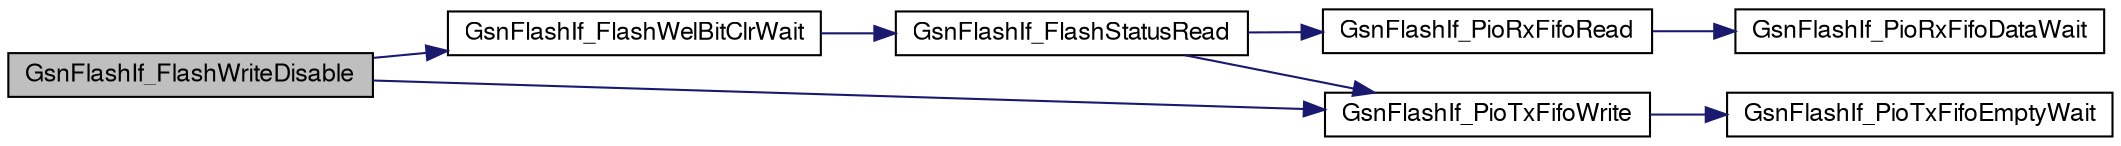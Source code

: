 digraph G
{
  edge [fontname="FreeSans",fontsize="12",labelfontname="FreeSans",labelfontsize="12"];
  node [fontname="FreeSans",fontsize="12",shape=record];
  rankdir=LR;
  Node1 [label="GsnFlashIf_FlashWriteDisable",height=0.2,width=0.4,color="black", fillcolor="grey75", style="filled" fontcolor="black"];
  Node1 -> Node2 [color="midnightblue",fontsize="12",style="solid"];
  Node2 [label="GsnFlashIf_FlashWelBitClrWait",height=0.2,width=0.4,color="black", fillcolor="white", style="filled",URL="$a00669.html#gacbb20c31b55b63691495359dad00ccc6",tooltip="FlashIf FlashWelBitClrWait."];
  Node2 -> Node3 [color="midnightblue",fontsize="12",style="solid"];
  Node3 [label="GsnFlashIf_FlashStatusRead",height=0.2,width=0.4,color="black", fillcolor="white", style="filled",URL="$a00669.html#ga48297488ec4d500970cb6950cae78570",tooltip="FlashIf Flash Status Read."];
  Node3 -> Node4 [color="midnightblue",fontsize="12",style="solid"];
  Node4 [label="GsnFlashIf_PioRxFifoRead",height=0.2,width=0.4,color="black", fillcolor="white", style="filled",URL="$a00669.html#ga3c41c43e8ea5c81f7c5307820685fdaf",tooltip="Read FlashIf Pio Rx fifo Data."];
  Node4 -> Node5 [color="midnightblue",fontsize="12",style="solid"];
  Node5 [label="GsnFlashIf_PioRxFifoDataWait",height=0.2,width=0.4,color="black", fillcolor="white", style="filled",URL="$a00669.html#ga035c5d3ec64ab8e86cacf6cd39762303",tooltip="Wait for FlashIf Pio Rx fifo Data."];
  Node3 -> Node6 [color="midnightblue",fontsize="12",style="solid"];
  Node6 [label="GsnFlashIf_PioTxFifoWrite",height=0.2,width=0.4,color="black", fillcolor="white", style="filled",URL="$a00669.html#ga31cfba744b7133b256ba57713dc14e0f",tooltip="FlashIf Pio Tx fifo write."];
  Node6 -> Node7 [color="midnightblue",fontsize="12",style="solid"];
  Node7 [label="GsnFlashIf_PioTxFifoEmptyWait",height=0.2,width=0.4,color="black", fillcolor="white", style="filled",URL="$a00669.html#ga0e52d153a54a5e099ea53b4ab2ba02bc",tooltip="Wait for FlashIf Pio Tx fifo empty."];
  Node1 -> Node6 [color="midnightblue",fontsize="12",style="solid"];
}
